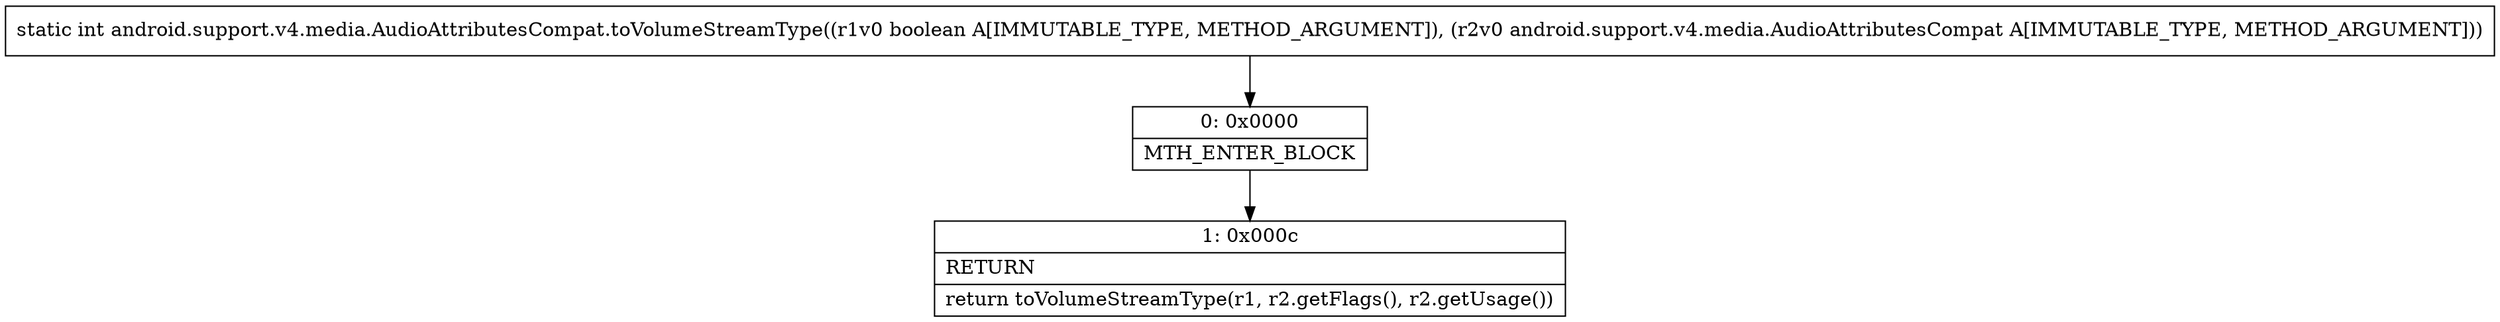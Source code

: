 digraph "CFG forandroid.support.v4.media.AudioAttributesCompat.toVolumeStreamType(ZLandroid\/support\/v4\/media\/AudioAttributesCompat;)I" {
Node_0 [shape=record,label="{0\:\ 0x0000|MTH_ENTER_BLOCK\l}"];
Node_1 [shape=record,label="{1\:\ 0x000c|RETURN\l|return toVolumeStreamType(r1, r2.getFlags(), r2.getUsage())\l}"];
MethodNode[shape=record,label="{static int android.support.v4.media.AudioAttributesCompat.toVolumeStreamType((r1v0 boolean A[IMMUTABLE_TYPE, METHOD_ARGUMENT]), (r2v0 android.support.v4.media.AudioAttributesCompat A[IMMUTABLE_TYPE, METHOD_ARGUMENT])) }"];
MethodNode -> Node_0;
Node_0 -> Node_1;
}


